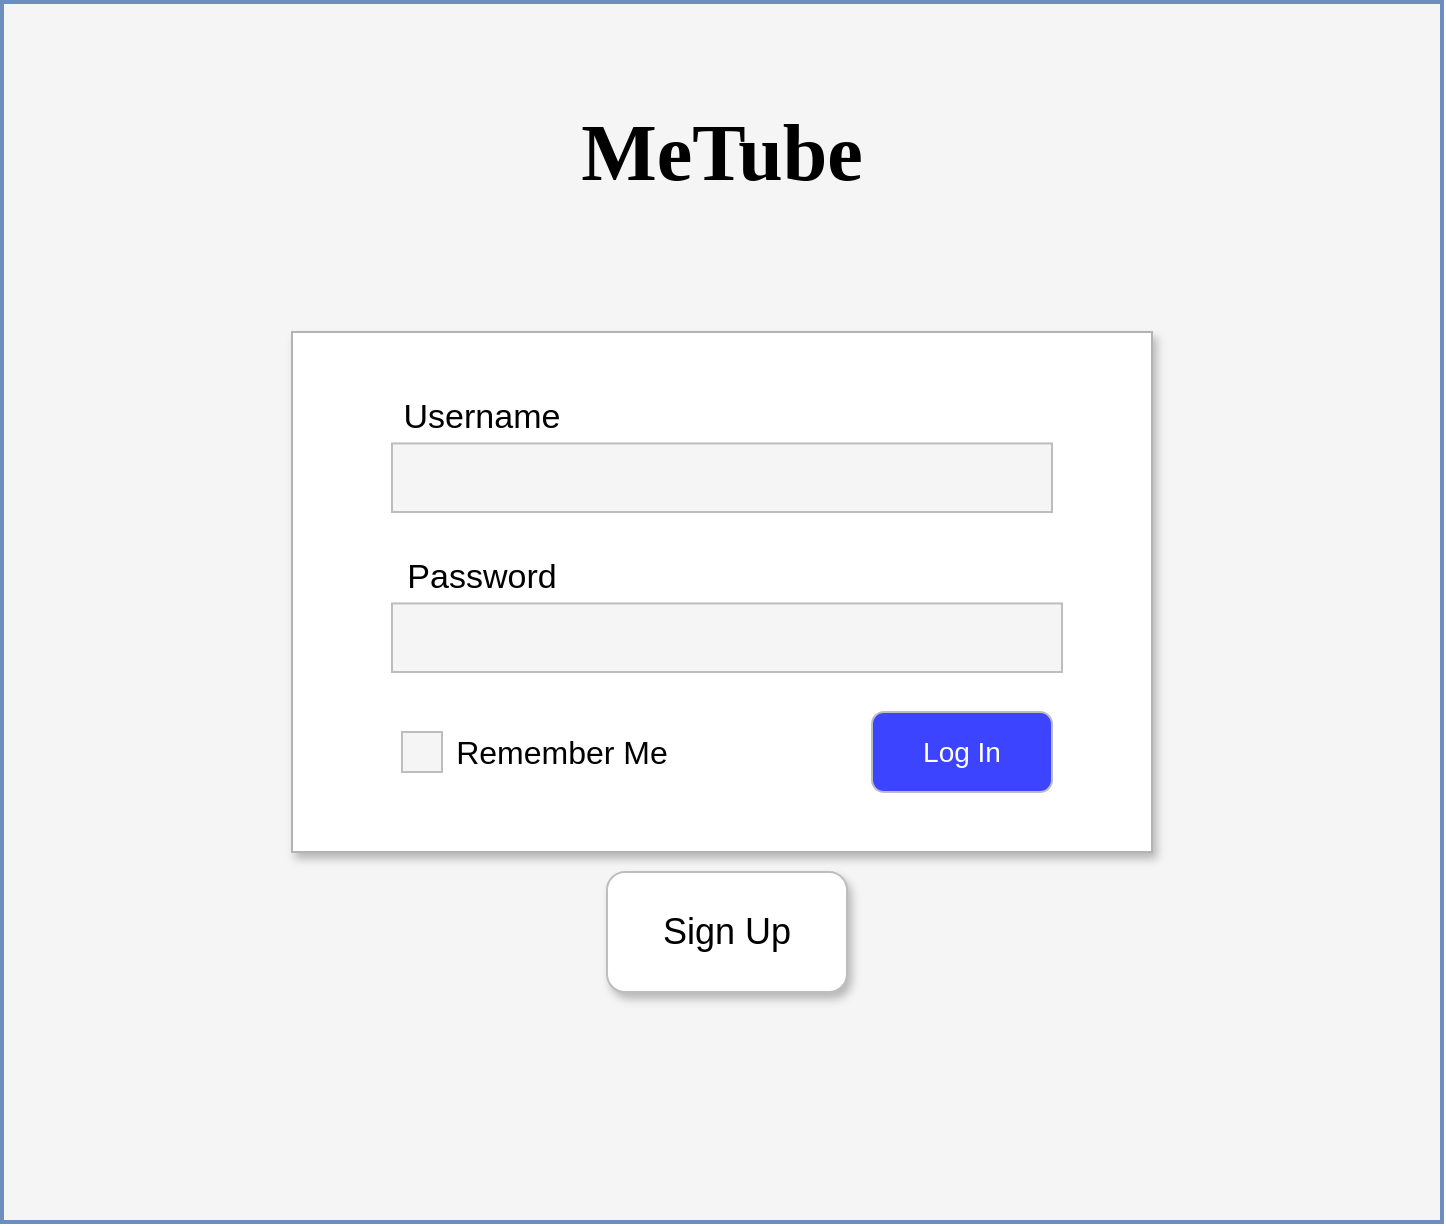<mxfile version="12.6.4" type="github">
  <diagram id="iU_ykfHXRe4bBs_8eY2F" name="Page-1">
    <mxGraphModel dx="1635" dy="902" grid="1" gridSize="10" guides="1" tooltips="1" connect="1" arrows="1" fold="1" page="1" pageScale="1" pageWidth="850" pageHeight="1100" math="0" shadow="0">
      <root>
        <mxCell id="0"/>
        <mxCell id="1" parent="0"/>
        <mxCell id="3x1E996eOy0y6XOTDane-5" value="" style="rounded=0;whiteSpace=wrap;html=1;strokeWidth=2;shadow=0;fillColor=#F5F5F5;strokeColor=#6c8ebf;" parent="1" vertex="1">
          <mxGeometry x="80" y="15" width="720" height="610" as="geometry"/>
        </mxCell>
        <mxCell id="3x1E996eOy0y6XOTDane-19" value="" style="rounded=0;whiteSpace=wrap;html=1;strokeWidth=1;strokeColor=#B3B3B3;glass=0;shadow=1;" parent="1" vertex="1">
          <mxGeometry x="225" y="180" width="430" height="260" as="geometry"/>
        </mxCell>
        <mxCell id="3x1E996eOy0y6XOTDane-1" value="&lt;h1&gt;&lt;font style=&quot;font-size: 40px&quot; face=&quot;Tahoma&quot;&gt;MeTube&lt;/font&gt;&lt;/h1&gt;" style="text;html=1;strokeColor=none;fillColor=none;align=center;verticalAlign=middle;whiteSpace=wrap;rounded=0;" parent="1" vertex="1">
          <mxGeometry x="230" y="70" width="420" height="40" as="geometry"/>
        </mxCell>
        <mxCell id="3x1E996eOy0y6XOTDane-31" value="" style="group" parent="1" vertex="1" connectable="0">
          <mxGeometry x="515" y="370" width="90" height="40" as="geometry"/>
        </mxCell>
        <mxCell id="3x1E996eOy0y6XOTDane-28" value="" style="rounded=1;whiteSpace=wrap;html=1;strokeColor=#BDBDBD;strokeWidth=1;fillColor=#3D44FF;" parent="3x1E996eOy0y6XOTDane-31" vertex="1">
          <mxGeometry width="90" height="40" as="geometry"/>
        </mxCell>
        <mxCell id="3x1E996eOy0y6XOTDane-27" value="&lt;font style=&quot;font-size: 14px&quot; color=&quot;#ffffff&quot;&gt;Log In&lt;/font&gt;" style="text;html=1;strokeColor=none;fillColor=none;align=center;verticalAlign=middle;whiteSpace=wrap;rounded=0;" parent="3x1E996eOy0y6XOTDane-31" vertex="1">
          <mxGeometry x="15" y="10" width="60" height="20" as="geometry"/>
        </mxCell>
        <mxCell id="3x1E996eOy0y6XOTDane-32" value="" style="group" parent="1" vertex="1" connectable="0">
          <mxGeometry x="275" y="210" width="330" height="60" as="geometry"/>
        </mxCell>
        <mxCell id="3x1E996eOy0y6XOTDane-11" value="&lt;font style=&quot;font-size: 17px&quot;&gt;Username&lt;/font&gt;" style="text;html=1;strokeColor=none;fillColor=none;align=center;verticalAlign=middle;whiteSpace=wrap;rounded=0;" parent="3x1E996eOy0y6XOTDane-32" vertex="1">
          <mxGeometry width="90" height="25.714" as="geometry"/>
        </mxCell>
        <mxCell id="3x1E996eOy0y6XOTDane-12" value="" style="rounded=0;whiteSpace=wrap;html=1;strokeWidth=1;fillColor=#f5f5f5;strokeColor=#BDBDBD;fontColor=#333333;" parent="3x1E996eOy0y6XOTDane-32" vertex="1">
          <mxGeometry y="25.714" width="330" height="34.286" as="geometry"/>
        </mxCell>
        <mxCell id="3x1E996eOy0y6XOTDane-33" value="" style="group;strokeColor=none;" parent="1" vertex="1" connectable="0">
          <mxGeometry x="275" y="290" width="335" height="60" as="geometry"/>
        </mxCell>
        <mxCell id="3x1E996eOy0y6XOTDane-24" value="&lt;font style=&quot;font-size: 17px&quot;&gt;Password&lt;/font&gt;" style="text;html=1;strokeColor=none;fillColor=none;align=center;verticalAlign=middle;whiteSpace=wrap;rounded=0;" parent="3x1E996eOy0y6XOTDane-33" vertex="1">
          <mxGeometry width="90" height="25.714" as="geometry"/>
        </mxCell>
        <mxCell id="3x1E996eOy0y6XOTDane-25" value="" style="rounded=0;whiteSpace=wrap;html=1;strokeWidth=1;fillColor=#F5F5F5;strokeColor=#BDBDBD;fontColor=#333333;" parent="3x1E996eOy0y6XOTDane-33" vertex="1">
          <mxGeometry y="25.714" width="335" height="34.286" as="geometry"/>
        </mxCell>
        <mxCell id="3x1E996eOy0y6XOTDane-34" value="" style="whiteSpace=wrap;html=1;aspect=fixed;rounded=0;shadow=0;glass=0;strokeColor=#BDBDBD;strokeWidth=1;fillColor=#F5F5F5;" parent="1" vertex="1">
          <mxGeometry x="280" y="380" width="20" height="20" as="geometry"/>
        </mxCell>
        <mxCell id="3x1E996eOy0y6XOTDane-36" value="&lt;font style=&quot;font-size: 16px&quot;&gt;Remember Me&lt;/font&gt;" style="text;html=1;strokeColor=none;fillColor=none;align=center;verticalAlign=middle;whiteSpace=wrap;rounded=0;shadow=0;glass=0;" parent="1" vertex="1">
          <mxGeometry x="300" y="382.5" width="120" height="15" as="geometry"/>
        </mxCell>
        <mxCell id="3x1E996eOy0y6XOTDane-37" value="" style="rounded=1;whiteSpace=wrap;html=1;shadow=1;glass=0;strokeColor=#BDBDBD;strokeWidth=1;fillColor=#FFFFFF;" parent="1" vertex="1">
          <mxGeometry x="382.5" y="450" width="120" height="60" as="geometry"/>
        </mxCell>
        <mxCell id="3x1E996eOy0y6XOTDane-41" value="&lt;font style=&quot;font-size: 18px&quot;&gt;Sign Up&lt;/font&gt;" style="text;html=1;strokeColor=none;fillColor=none;align=center;verticalAlign=middle;whiteSpace=wrap;rounded=0;shadow=1;glass=0;" parent="1" vertex="1">
          <mxGeometry x="379" y="470" width="127" height="20" as="geometry"/>
        </mxCell>
      </root>
    </mxGraphModel>
  </diagram>
</mxfile>
